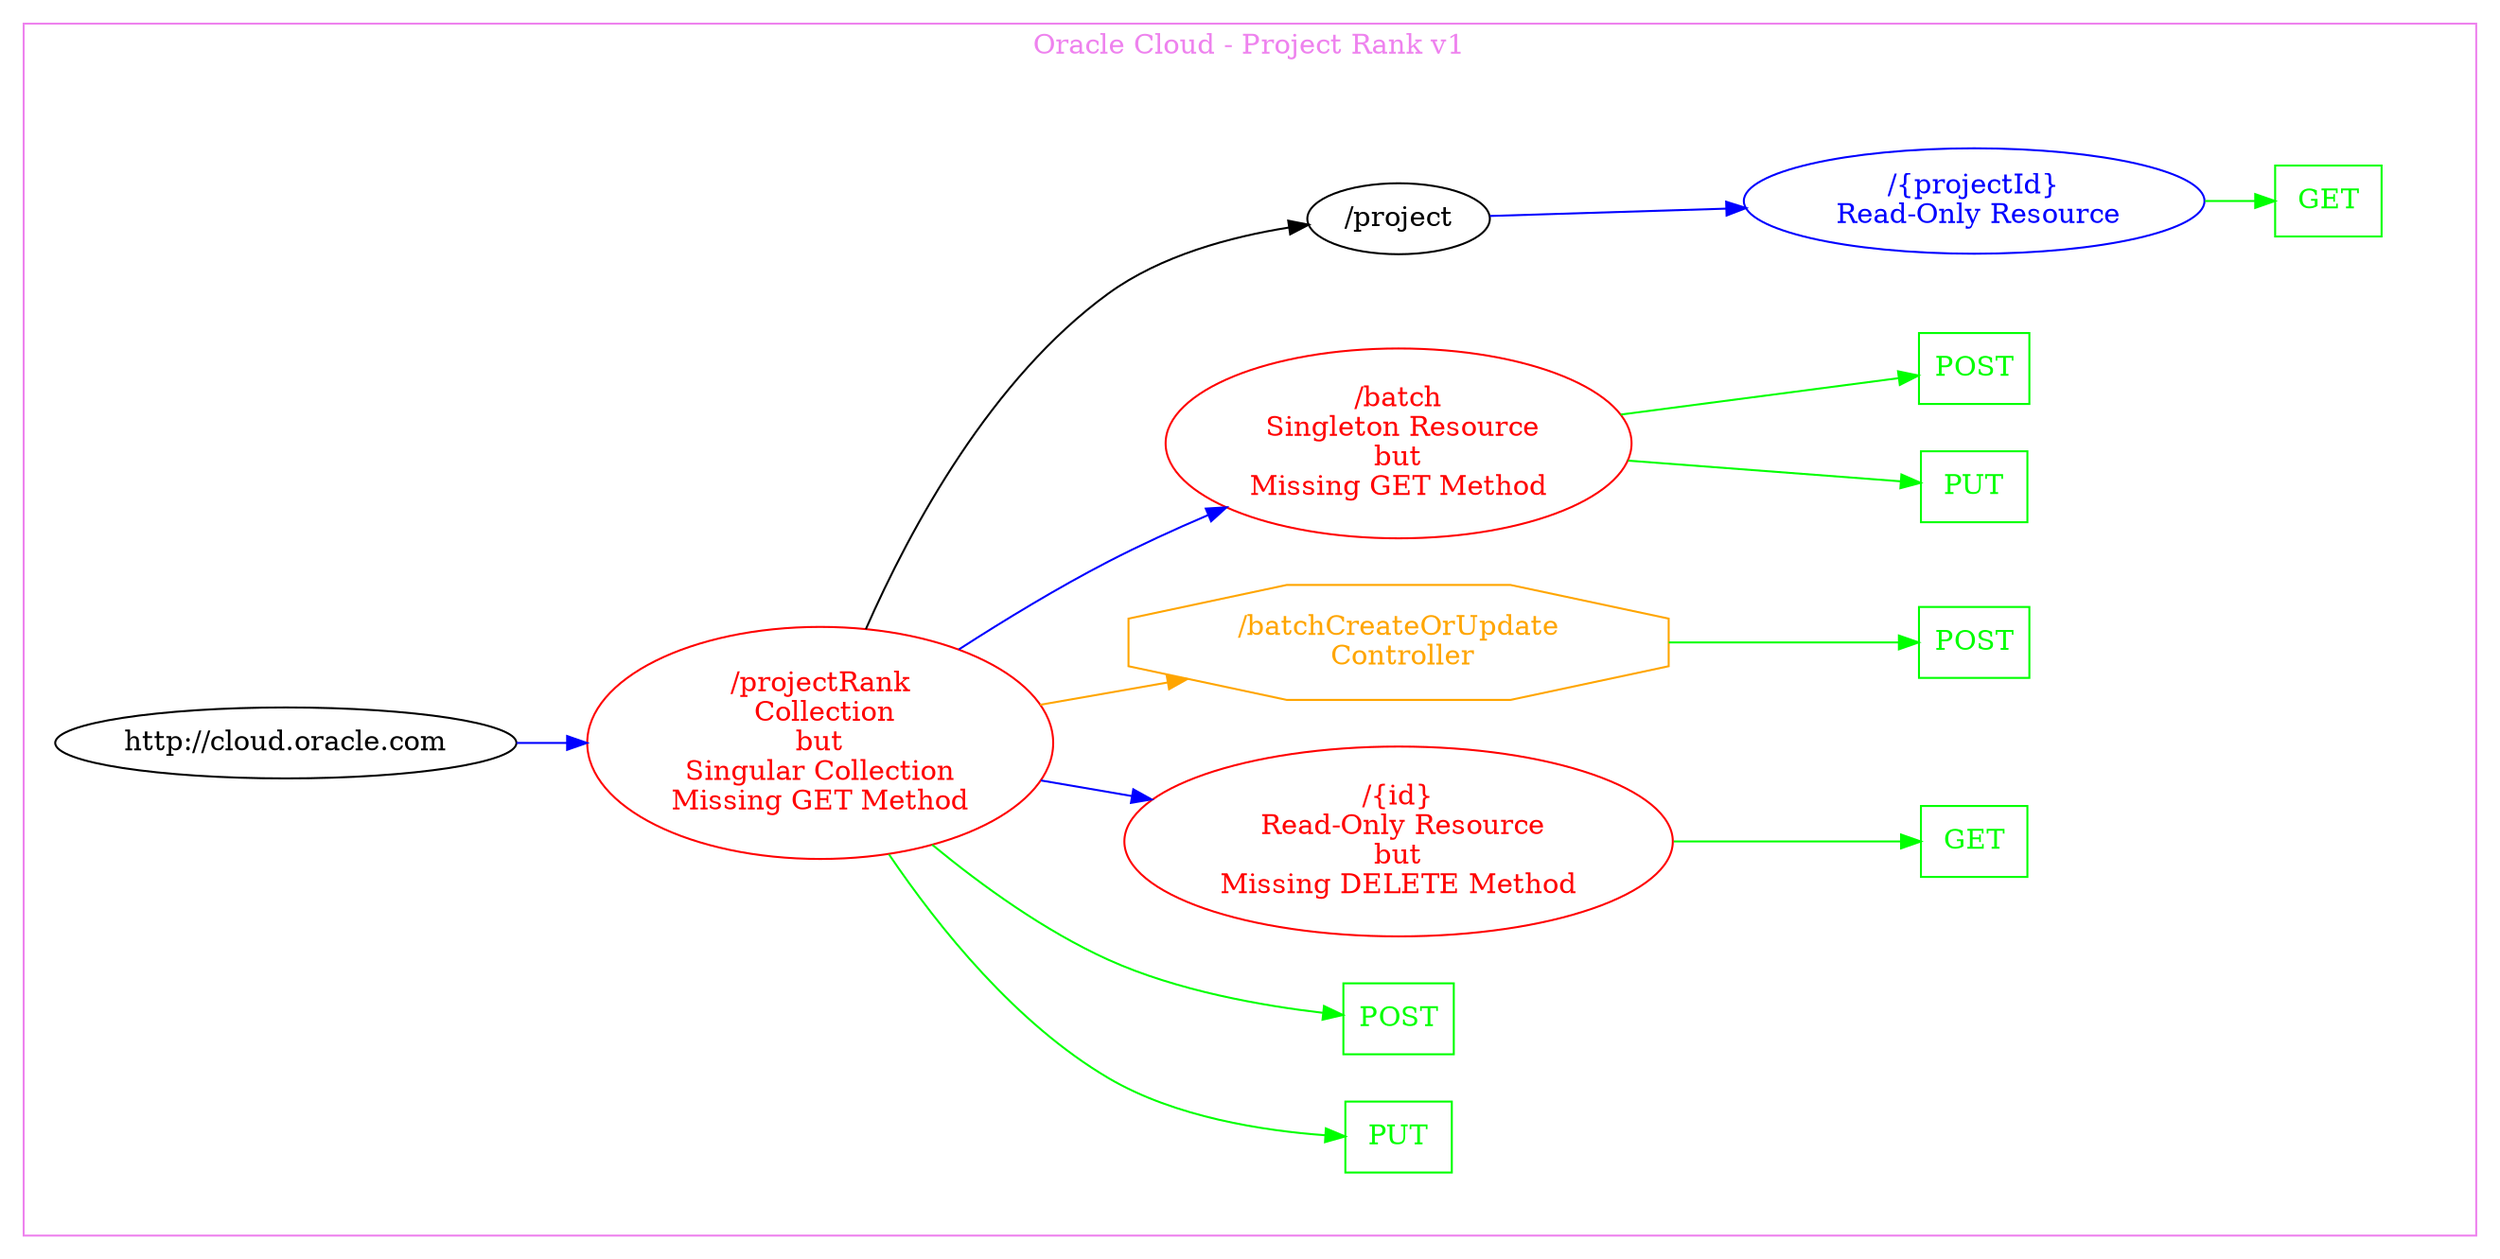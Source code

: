 digraph Cloud_Computing_REST_API {
rankdir="LR";
subgraph cluster_0 {
label="Oracle Cloud - Project Rank v1"
color=violet
fontcolor=violet
subgraph cluster_1 {
label=""
color=white
fontcolor=white
node1 [label="http://cloud.oracle.com", shape="ellipse", color="black", fontcolor="black"]
node1 -> node2 [color="blue", fontcolor="blue"]
subgraph cluster_2 {
label=""
color=white
fontcolor=white
node2 [label="/projectRank\n Collection\nbut\nSingular Collection\nMissing GET Method", shape="ellipse", color="red", fontcolor="red"]
node2 -> node3 [color="green", fontcolor="green"]
subgraph cluster_3 {
label=""
color=white
fontcolor=white
node3 [label="PUT", shape="box", color="green", fontcolor="green"]
}
node2 -> node4 [color="green", fontcolor="green"]
subgraph cluster_4 {
label=""
color=white
fontcolor=white
node4 [label="POST", shape="box", color="green", fontcolor="green"]
}
node2 -> node5 [color="blue", fontcolor="blue"]
subgraph cluster_5 {
label=""
color=white
fontcolor=white
node5 [label="/{id}\n Read-Only Resource\nbut\nMissing DELETE Method", shape="ellipse", color="red", fontcolor="red"]
node5 -> node6 [color="green", fontcolor="green"]
subgraph cluster_6 {
label=""
color=white
fontcolor=white
node6 [label="GET", shape="box", color="green", fontcolor="green"]
}
}
node2 -> node7 [color="orange", fontcolor="orange"]
subgraph cluster_7 {
label=""
color=white
fontcolor=white
node7 [label="/batchCreateOrUpdate\n Controller", shape="octagon", color="orange", fontcolor="orange"]
node7 -> node8 [color="green", fontcolor="green"]
subgraph cluster_8 {
label=""
color=white
fontcolor=white
node8 [label="POST", shape="box", color="green", fontcolor="green"]
}
}
node2 -> node9 [color="blue", fontcolor="blue"]
subgraph cluster_9 {
label=""
color=white
fontcolor=white
node9 [label="/batch\n Singleton Resource\nbut\nMissing GET Method", shape="ellipse", color="red", fontcolor="red"]
node9 -> node10 [color="green", fontcolor="green"]
subgraph cluster_10 {
label=""
color=white
fontcolor=white
node10 [label="PUT", shape="box", color="green", fontcolor="green"]
}
node9 -> node11 [color="green", fontcolor="green"]
subgraph cluster_11 {
label=""
color=white
fontcolor=white
node11 [label="POST", shape="box", color="green", fontcolor="green"]
}
}
node2 -> node12 [color="black", fontcolor="black"]
subgraph cluster_12 {
label=""
color=white
fontcolor=white
node12 [label="/project", shape="ellipse", color="black", fontcolor="black"]
node12 -> node13 [color="blue", fontcolor="blue"]
subgraph cluster_13 {
label=""
color=white
fontcolor=white
node13 [label="/{projectId}\n Read-Only Resource", shape="ellipse", color="blue", fontcolor="blue"]
node13 -> node14 [color="green", fontcolor="green"]
subgraph cluster_14 {
label=""
color=white
fontcolor=white
node14 [label="GET", shape="box", color="green", fontcolor="green"]
}
}
}
}
}
}
}
